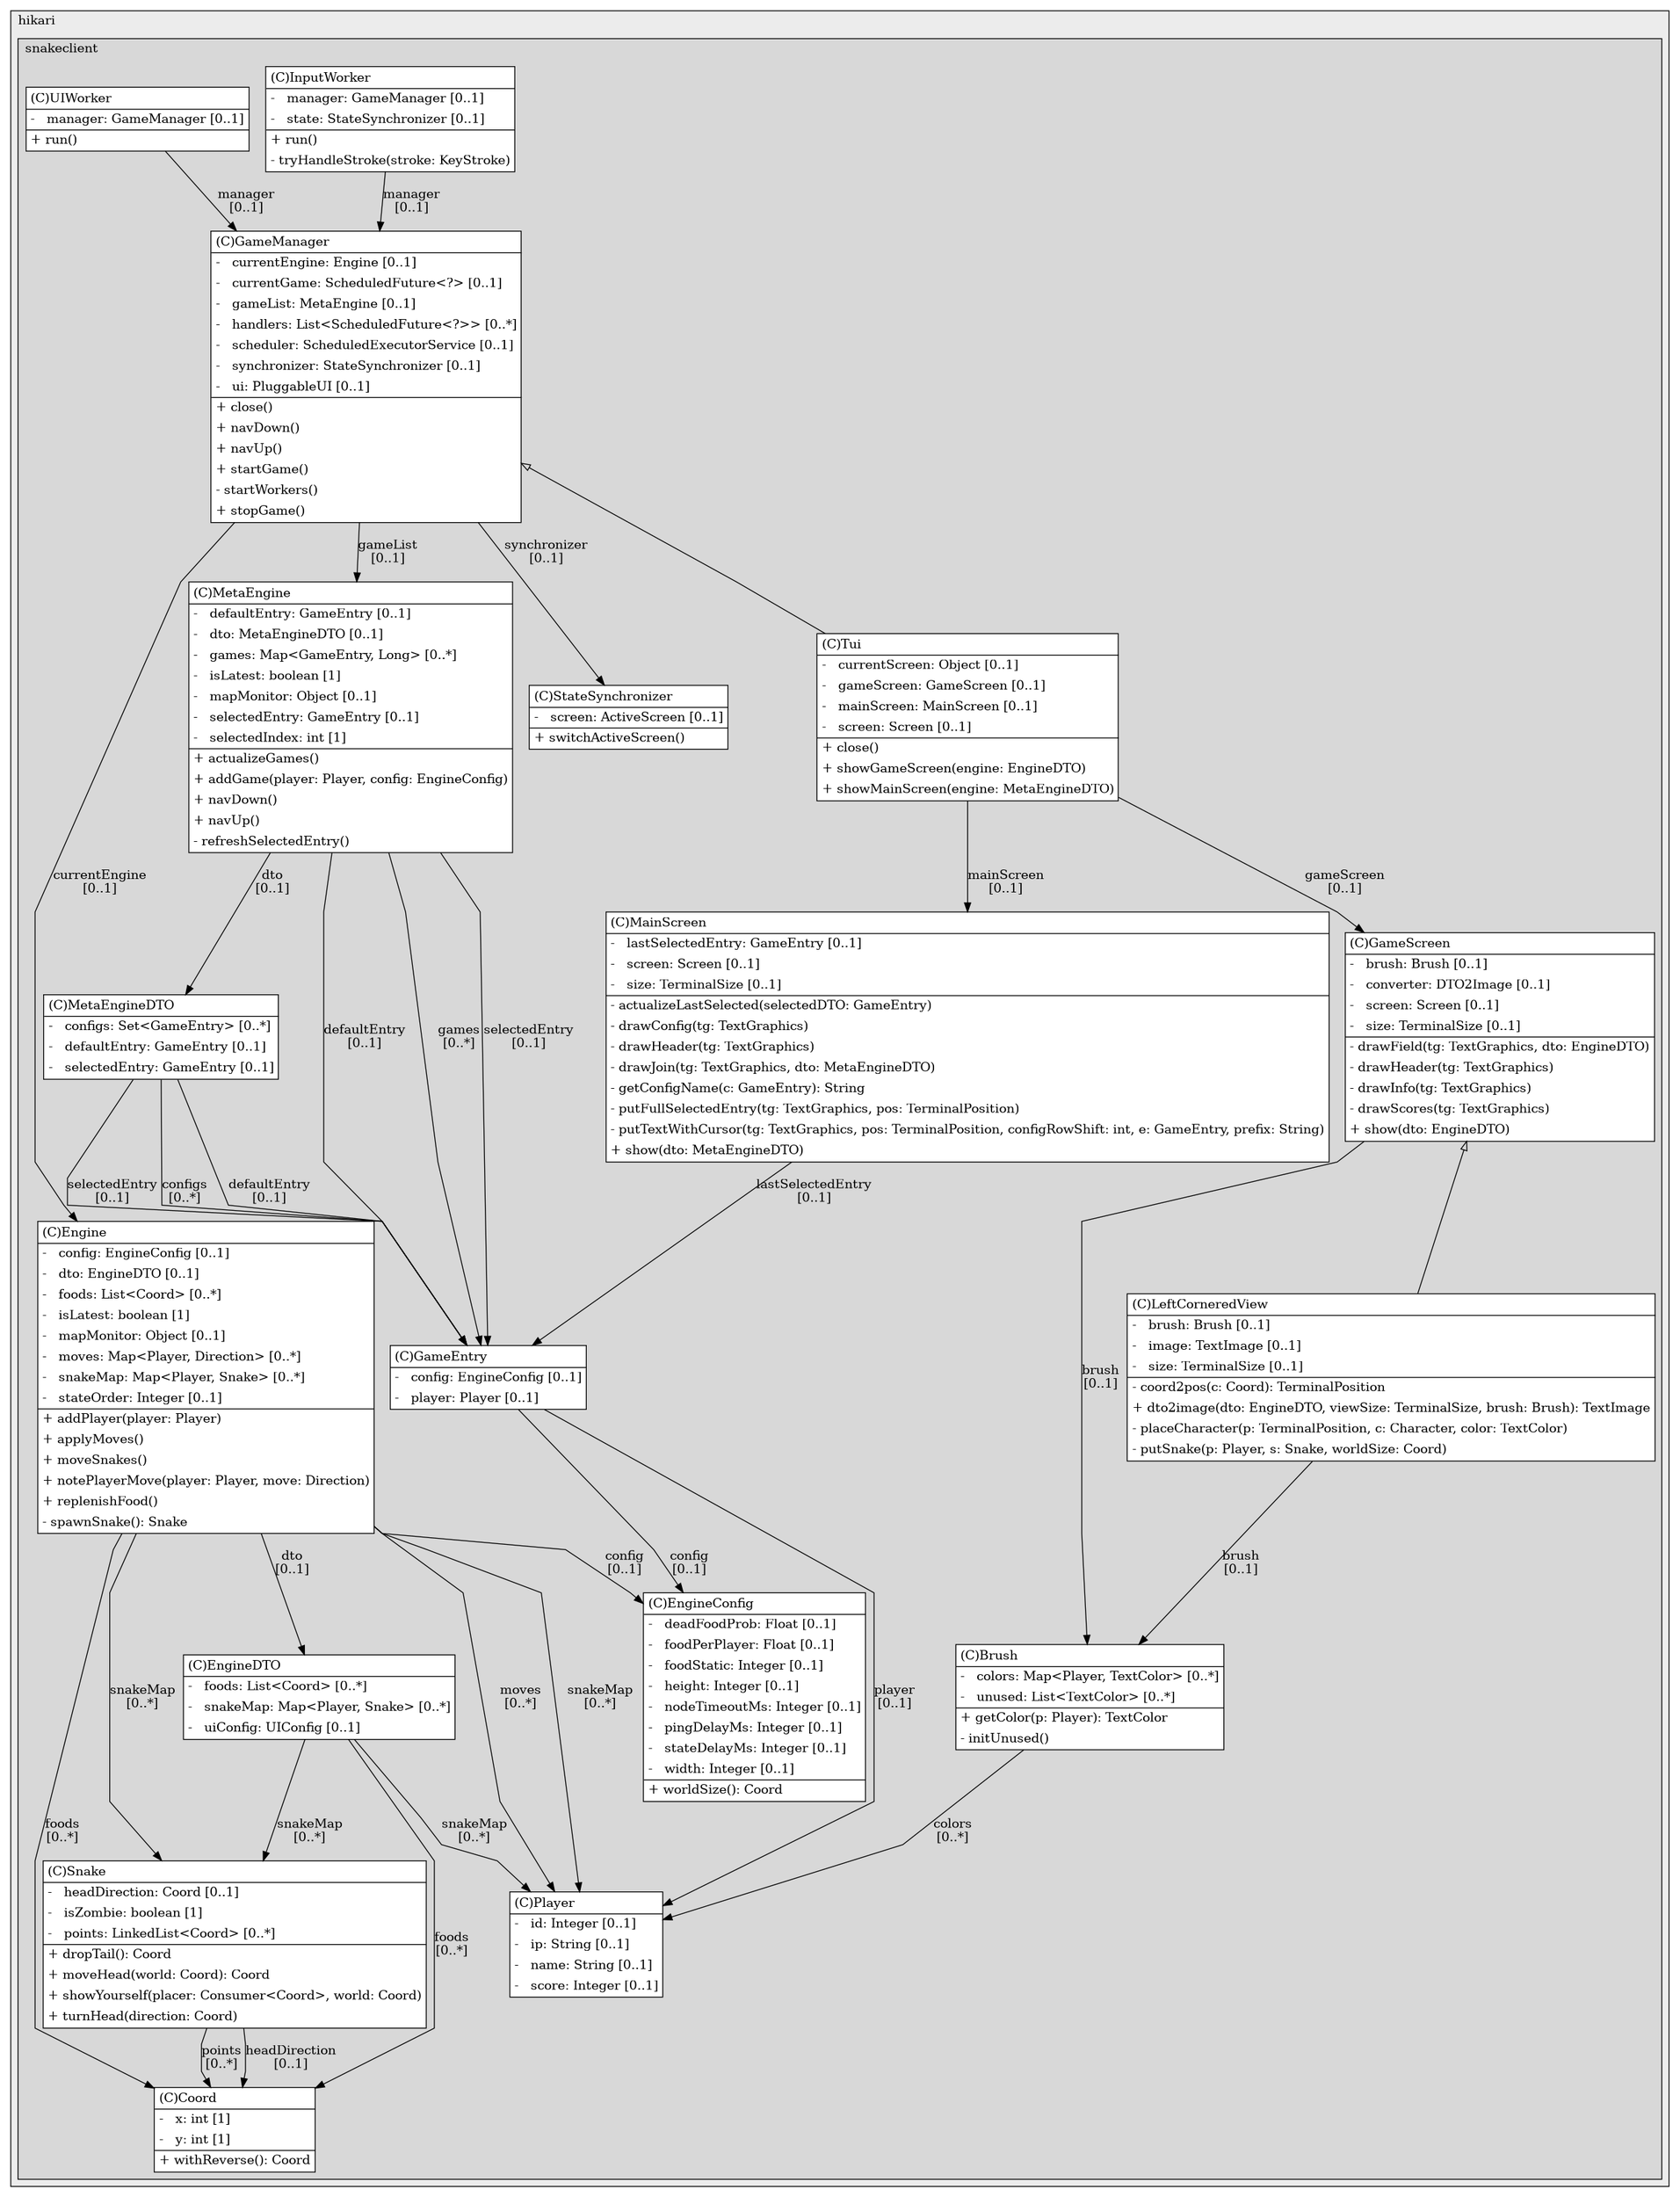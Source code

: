 @startuml

/' diagram meta data start
config=StructureConfiguration;
{
  "projectClassification": {
    "searchMode": "OpenProject", // OpenProject, AllProjects
    "includedProjects": "",
    "pathEndKeywords": "*.impl",
    "isClientPath": "",
    "isClientName": "",
    "isTestPath": "",
    "isTestName": "",
    "isMappingPath": "",
    "isMappingName": "",
    "isDataAccessPath": "",
    "isDataAccessName": "",
    "isDataStructurePath": "",
    "isDataStructureName": "",
    "isInterfaceStructuresPath": "",
    "isInterfaceStructuresName": "",
    "isEntryPointPath": "",
    "isEntryPointName": ""
  },
  "graphRestriction": {
    "classPackageExcludeFilter": "",
    "classPackageIncludeFilter": "",
    "classNameExcludeFilter": "",
    "classNameIncludeFilter": "",
    "methodNameExcludeFilter": "",
    "methodNameIncludeFilter": "",
    "removeByInheritance": "", // inheritance/annotation based filtering is done in a second step
    "removeByAnnotation": "",
    "removeByClassPackage": "", // cleanup the graph after inheritance/annotation based filtering is done
    "removeByClassName": "",
    "cutMappings": false,
    "cutEnum": true,
    "cutTests": true,
    "cutClient": true,
    "cutDataAccess": false,
    "cutInterfaceStructures": false,
    "cutDataStructures": false,
    "cutGetterAndSetter": true,
    "cutConstructors": true
  },
  "graphTraversal": {
    "forwardDepth": 6,
    "backwardDepth": 6,
    "classPackageExcludeFilter": "",
    "classPackageIncludeFilter": "",
    "classNameExcludeFilter": "",
    "classNameIncludeFilter": "",
    "methodNameExcludeFilter": "",
    "methodNameIncludeFilter": "",
    "hideMappings": false,
    "hideDataStructures": false,
    "hidePrivateMethods": true,
    "hideInterfaceCalls": true, // indirection: implementation -> interface (is hidden) -> implementation
    "onlyShowApplicationEntryPoints": false // root node is included
  },
  "details": {
    "aggregation": "GroupByClass", // ByClass, GroupByClass, None
    "showClassGenericTypes": true,
    "showMethods": true,
    "showMethodParameterNames": true,
    "showMethodParameterTypes": true,
    "showMethodReturnType": true,
    "showPackageLevels": 2,
    "showDetailedClassStructure": true
  },
  "rootClass": "me.hikari.snakeclient.ctl.GameManager"
}
diagram meta data end '/



digraph g {
    rankdir="TB"
    splines=polyline
    

'nodes 
subgraph cluster_1217281394 { 
   	label=hikari
	labeljust=l
	fillcolor="#ececec"
	style=filled
   
   subgraph cluster_280437163 { 
   	label=snakeclient
	labeljust=l
	fillcolor="#d8d8d8"
	style=filled
   
   Brush1042894757[
	label=<<TABLE BORDER="1" CELLBORDER="0" CELLPADDING="4" CELLSPACING="0">
<TR><TD ALIGN="LEFT" >(C)Brush</TD></TR>
<HR/>
<TR><TD ALIGN="LEFT" >-   colors: Map&lt;Player, TextColor&gt; [0..*]</TD></TR>
<TR><TD ALIGN="LEFT" >-   unused: List&lt;TextColor&gt; [0..*]</TD></TR>
<HR/>
<TR><TD ALIGN="LEFT" >+ getColor(p: Player): TextColor</TD></TR>
<TR><TD ALIGN="LEFT" >- initUnused()</TD></TR>
</TABLE>>
	style=filled
	margin=0
	shape=plaintext
	fillcolor="#FFFFFF"
];

Coord2029505463[
	label=<<TABLE BORDER="1" CELLBORDER="0" CELLPADDING="4" CELLSPACING="0">
<TR><TD ALIGN="LEFT" >(C)Coord</TD></TR>
<HR/>
<TR><TD ALIGN="LEFT" >-   x: int [1]</TD></TR>
<TR><TD ALIGN="LEFT" >-   y: int [1]</TD></TR>
<HR/>
<TR><TD ALIGN="LEFT" >+ withReverse(): Coord</TD></TR>
</TABLE>>
	style=filled
	margin=0
	shape=plaintext
	fillcolor="#FFFFFF"
];

Engine2029505463[
	label=<<TABLE BORDER="1" CELLBORDER="0" CELLPADDING="4" CELLSPACING="0">
<TR><TD ALIGN="LEFT" >(C)Engine</TD></TR>
<HR/>
<TR><TD ALIGN="LEFT" >-   config: EngineConfig [0..1]</TD></TR>
<TR><TD ALIGN="LEFT" >-   dto: EngineDTO [0..1]</TD></TR>
<TR><TD ALIGN="LEFT" >-   foods: List&lt;Coord&gt; [0..*]</TD></TR>
<TR><TD ALIGN="LEFT" >-   isLatest: boolean [1]</TD></TR>
<TR><TD ALIGN="LEFT" >-   mapMonitor: Object [0..1]</TD></TR>
<TR><TD ALIGN="LEFT" >-   moves: Map&lt;Player, Direction&gt; [0..*]</TD></TR>
<TR><TD ALIGN="LEFT" >-   snakeMap: Map&lt;Player, Snake&gt; [0..*]</TD></TR>
<TR><TD ALIGN="LEFT" >-   stateOrder: Integer [0..1]</TD></TR>
<HR/>
<TR><TD ALIGN="LEFT" >+ addPlayer(player: Player)</TD></TR>
<TR><TD ALIGN="LEFT" >+ applyMoves()</TD></TR>
<TR><TD ALIGN="LEFT" >+ moveSnakes()</TD></TR>
<TR><TD ALIGN="LEFT" >+ notePlayerMove(player: Player, move: Direction)</TD></TR>
<TR><TD ALIGN="LEFT" >+ replenishFood()</TD></TR>
<TR><TD ALIGN="LEFT" >- spawnSnake(): Snake</TD></TR>
</TABLE>>
	style=filled
	margin=0
	shape=plaintext
	fillcolor="#FFFFFF"
];

EngineConfig732753575[
	label=<<TABLE BORDER="1" CELLBORDER="0" CELLPADDING="4" CELLSPACING="0">
<TR><TD ALIGN="LEFT" >(C)EngineConfig</TD></TR>
<HR/>
<TR><TD ALIGN="LEFT" >-   deadFoodProb: Float [0..1]</TD></TR>
<TR><TD ALIGN="LEFT" >-   foodPerPlayer: Float [0..1]</TD></TR>
<TR><TD ALIGN="LEFT" >-   foodStatic: Integer [0..1]</TD></TR>
<TR><TD ALIGN="LEFT" >-   height: Integer [0..1]</TD></TR>
<TR><TD ALIGN="LEFT" >-   nodeTimeoutMs: Integer [0..1]</TD></TR>
<TR><TD ALIGN="LEFT" >-   pingDelayMs: Integer [0..1]</TD></TR>
<TR><TD ALIGN="LEFT" >-   stateDelayMs: Integer [0..1]</TD></TR>
<TR><TD ALIGN="LEFT" >-   width: Integer [0..1]</TD></TR>
<HR/>
<TR><TD ALIGN="LEFT" >+ worldSize(): Coord</TD></TR>
</TABLE>>
	style=filled
	margin=0
	shape=plaintext
	fillcolor="#FFFFFF"
];

EngineDTO2029505463[
	label=<<TABLE BORDER="1" CELLBORDER="0" CELLPADDING="4" CELLSPACING="0">
<TR><TD ALIGN="LEFT" >(C)EngineDTO</TD></TR>
<HR/>
<TR><TD ALIGN="LEFT" >-   foods: List&lt;Coord&gt; [0..*]</TD></TR>
<TR><TD ALIGN="LEFT" >-   snakeMap: Map&lt;Player, Snake&gt; [0..*]</TD></TR>
<TR><TD ALIGN="LEFT" >-   uiConfig: UIConfig [0..1]</TD></TR>
</TABLE>>
	style=filled
	margin=0
	shape=plaintext
	fillcolor="#FFFFFF"
];

GameEntry2029505463[
	label=<<TABLE BORDER="1" CELLBORDER="0" CELLPADDING="4" CELLSPACING="0">
<TR><TD ALIGN="LEFT" >(C)GameEntry</TD></TR>
<HR/>
<TR><TD ALIGN="LEFT" >-   config: EngineConfig [0..1]</TD></TR>
<TR><TD ALIGN="LEFT" >-   player: Player [0..1]</TD></TR>
</TABLE>>
	style=filled
	margin=0
	shape=plaintext
	fillcolor="#FFFFFF"
];

GameManager1042911122[
	label=<<TABLE BORDER="1" CELLBORDER="0" CELLPADDING="4" CELLSPACING="0">
<TR><TD ALIGN="LEFT" >(C)GameManager</TD></TR>
<HR/>
<TR><TD ALIGN="LEFT" >-   currentEngine: Engine [0..1]</TD></TR>
<TR><TD ALIGN="LEFT" >-   currentGame: ScheduledFuture&lt;?&gt; [0..1]</TD></TR>
<TR><TD ALIGN="LEFT" >-   gameList: MetaEngine [0..1]</TD></TR>
<TR><TD ALIGN="LEFT" >-   handlers: List&lt;ScheduledFuture&lt;?&gt;&gt; [0..*]</TD></TR>
<TR><TD ALIGN="LEFT" >-   scheduler: ScheduledExecutorService [0..1]</TD></TR>
<TR><TD ALIGN="LEFT" >-   synchronizer: StateSynchronizer [0..1]</TD></TR>
<TR><TD ALIGN="LEFT" >-   ui: PluggableUI [0..1]</TD></TR>
<HR/>
<TR><TD ALIGN="LEFT" >+ close()</TD></TR>
<TR><TD ALIGN="LEFT" >+ navDown()</TD></TR>
<TR><TD ALIGN="LEFT" >+ navUp()</TD></TR>
<TR><TD ALIGN="LEFT" >+ startGame()</TD></TR>
<TR><TD ALIGN="LEFT" >- startWorkers()</TD></TR>
<TR><TD ALIGN="LEFT" >+ stopGame()</TD></TR>
</TABLE>>
	style=filled
	margin=0
	shape=plaintext
	fillcolor="#FFFFFF"
];

GameScreen1042894757[
	label=<<TABLE BORDER="1" CELLBORDER="0" CELLPADDING="4" CELLSPACING="0">
<TR><TD ALIGN="LEFT" >(C)GameScreen</TD></TR>
<HR/>
<TR><TD ALIGN="LEFT" >-   brush: Brush [0..1]</TD></TR>
<TR><TD ALIGN="LEFT" >-   converter: DTO2Image [0..1]</TD></TR>
<TR><TD ALIGN="LEFT" >-   screen: Screen [0..1]</TD></TR>
<TR><TD ALIGN="LEFT" >-   size: TerminalSize [0..1]</TD></TR>
<HR/>
<TR><TD ALIGN="LEFT" >- drawField(tg: TextGraphics, dto: EngineDTO)</TD></TR>
<TR><TD ALIGN="LEFT" >- drawHeader(tg: TextGraphics)</TD></TR>
<TR><TD ALIGN="LEFT" >- drawInfo(tg: TextGraphics)</TD></TR>
<TR><TD ALIGN="LEFT" >- drawScores(tg: TextGraphics)</TD></TR>
<TR><TD ALIGN="LEFT" >+ show(dto: EngineDTO)</TD></TR>
</TABLE>>
	style=filled
	margin=0
	shape=plaintext
	fillcolor="#FFFFFF"
];

InputWorker1042911122[
	label=<<TABLE BORDER="1" CELLBORDER="0" CELLPADDING="4" CELLSPACING="0">
<TR><TD ALIGN="LEFT" >(C)InputWorker</TD></TR>
<HR/>
<TR><TD ALIGN="LEFT" >-   manager: GameManager [0..1]</TD></TR>
<TR><TD ALIGN="LEFT" >-   state: StateSynchronizer [0..1]</TD></TR>
<HR/>
<TR><TD ALIGN="LEFT" >+ run()</TD></TR>
<TR><TD ALIGN="LEFT" >- tryHandleStroke(stroke: KeyStroke)</TD></TR>
</TABLE>>
	style=filled
	margin=0
	shape=plaintext
	fillcolor="#FFFFFF"
];

LeftCorneredView1042894757[
	label=<<TABLE BORDER="1" CELLBORDER="0" CELLPADDING="4" CELLSPACING="0">
<TR><TD ALIGN="LEFT" >(C)LeftCorneredView</TD></TR>
<HR/>
<TR><TD ALIGN="LEFT" >-   brush: Brush [0..1]</TD></TR>
<TR><TD ALIGN="LEFT" >-   image: TextImage [0..1]</TD></TR>
<TR><TD ALIGN="LEFT" >-   size: TerminalSize [0..1]</TD></TR>
<HR/>
<TR><TD ALIGN="LEFT" >- coord2pos(c: Coord): TerminalPosition</TD></TR>
<TR><TD ALIGN="LEFT" >+ dto2image(dto: EngineDTO, viewSize: TerminalSize, brush: Brush): TextImage</TD></TR>
<TR><TD ALIGN="LEFT" >- placeCharacter(p: TerminalPosition, c: Character, color: TextColor)</TD></TR>
<TR><TD ALIGN="LEFT" >- putSnake(p: Player, s: Snake, worldSize: Coord)</TD></TR>
</TABLE>>
	style=filled
	margin=0
	shape=plaintext
	fillcolor="#FFFFFF"
];

MainScreen1042894757[
	label=<<TABLE BORDER="1" CELLBORDER="0" CELLPADDING="4" CELLSPACING="0">
<TR><TD ALIGN="LEFT" >(C)MainScreen</TD></TR>
<HR/>
<TR><TD ALIGN="LEFT" >-   lastSelectedEntry: GameEntry [0..1]</TD></TR>
<TR><TD ALIGN="LEFT" >-   screen: Screen [0..1]</TD></TR>
<TR><TD ALIGN="LEFT" >-   size: TerminalSize [0..1]</TD></TR>
<HR/>
<TR><TD ALIGN="LEFT" >- actualizeLastSelected(selectedDTO: GameEntry)</TD></TR>
<TR><TD ALIGN="LEFT" >- drawConfig(tg: TextGraphics)</TD></TR>
<TR><TD ALIGN="LEFT" >- drawHeader(tg: TextGraphics)</TD></TR>
<TR><TD ALIGN="LEFT" >- drawJoin(tg: TextGraphics, dto: MetaEngineDTO)</TD></TR>
<TR><TD ALIGN="LEFT" >- getConfigName(c: GameEntry): String</TD></TR>
<TR><TD ALIGN="LEFT" >- putFullSelectedEntry(tg: TextGraphics, pos: TerminalPosition)</TD></TR>
<TR><TD ALIGN="LEFT" >- putTextWithCursor(tg: TextGraphics, pos: TerminalPosition, configRowShift: int, e: GameEntry, prefix: String)</TD></TR>
<TR><TD ALIGN="LEFT" >+ show(dto: MetaEngineDTO)</TD></TR>
</TABLE>>
	style=filled
	margin=0
	shape=plaintext
	fillcolor="#FFFFFF"
];

MetaEngine2029505463[
	label=<<TABLE BORDER="1" CELLBORDER="0" CELLPADDING="4" CELLSPACING="0">
<TR><TD ALIGN="LEFT" >(C)MetaEngine</TD></TR>
<HR/>
<TR><TD ALIGN="LEFT" >-   defaultEntry: GameEntry [0..1]</TD></TR>
<TR><TD ALIGN="LEFT" >-   dto: MetaEngineDTO [0..1]</TD></TR>
<TR><TD ALIGN="LEFT" >-   games: Map&lt;GameEntry, Long&gt; [0..*]</TD></TR>
<TR><TD ALIGN="LEFT" >-   isLatest: boolean [1]</TD></TR>
<TR><TD ALIGN="LEFT" >-   mapMonitor: Object [0..1]</TD></TR>
<TR><TD ALIGN="LEFT" >-   selectedEntry: GameEntry [0..1]</TD></TR>
<TR><TD ALIGN="LEFT" >-   selectedIndex: int [1]</TD></TR>
<HR/>
<TR><TD ALIGN="LEFT" >+ actualizeGames()</TD></TR>
<TR><TD ALIGN="LEFT" >+ addGame(player: Player, config: EngineConfig)</TD></TR>
<TR><TD ALIGN="LEFT" >+ navDown()</TD></TR>
<TR><TD ALIGN="LEFT" >+ navUp()</TD></TR>
<TR><TD ALIGN="LEFT" >- refreshSelectedEntry()</TD></TR>
</TABLE>>
	style=filled
	margin=0
	shape=plaintext
	fillcolor="#FFFFFF"
];

MetaEngineDTO2029505463[
	label=<<TABLE BORDER="1" CELLBORDER="0" CELLPADDING="4" CELLSPACING="0">
<TR><TD ALIGN="LEFT" >(C)MetaEngineDTO</TD></TR>
<HR/>
<TR><TD ALIGN="LEFT" >-   configs: Set&lt;GameEntry&gt; [0..*]</TD></TR>
<TR><TD ALIGN="LEFT" >-   defaultEntry: GameEntry [0..1]</TD></TR>
<TR><TD ALIGN="LEFT" >-   selectedEntry: GameEntry [0..1]</TD></TR>
</TABLE>>
	style=filled
	margin=0
	shape=plaintext
	fillcolor="#FFFFFF"
];

Player2029505463[
	label=<<TABLE BORDER="1" CELLBORDER="0" CELLPADDING="4" CELLSPACING="0">
<TR><TD ALIGN="LEFT" >(C)Player</TD></TR>
<HR/>
<TR><TD ALIGN="LEFT" >-   id: Integer [0..1]</TD></TR>
<TR><TD ALIGN="LEFT" >-   ip: String [0..1]</TD></TR>
<TR><TD ALIGN="LEFT" >-   name: String [0..1]</TD></TR>
<TR><TD ALIGN="LEFT" >-   score: Integer [0..1]</TD></TR>
</TABLE>>
	style=filled
	margin=0
	shape=plaintext
	fillcolor="#FFFFFF"
];

Snake2029505463[
	label=<<TABLE BORDER="1" CELLBORDER="0" CELLPADDING="4" CELLSPACING="0">
<TR><TD ALIGN="LEFT" >(C)Snake</TD></TR>
<HR/>
<TR><TD ALIGN="LEFT" >-   headDirection: Coord [0..1]</TD></TR>
<TR><TD ALIGN="LEFT" >-   isZombie: boolean [1]</TD></TR>
<TR><TD ALIGN="LEFT" >-   points: LinkedList&lt;Coord&gt; [0..*]</TD></TR>
<HR/>
<TR><TD ALIGN="LEFT" >+ dropTail(): Coord</TD></TR>
<TR><TD ALIGN="LEFT" >+ moveHead(world: Coord): Coord</TD></TR>
<TR><TD ALIGN="LEFT" >+ showYourself(placer: Consumer&lt;Coord&gt;, world: Coord)</TD></TR>
<TR><TD ALIGN="LEFT" >+ turnHead(direction: Coord)</TD></TR>
</TABLE>>
	style=filled
	margin=0
	shape=plaintext
	fillcolor="#FFFFFF"
];

StateSynchronizer1042911122[
	label=<<TABLE BORDER="1" CELLBORDER="0" CELLPADDING="4" CELLSPACING="0">
<TR><TD ALIGN="LEFT" >(C)StateSynchronizer</TD></TR>
<HR/>
<TR><TD ALIGN="LEFT" >-   screen: ActiveScreen [0..1]</TD></TR>
<HR/>
<TR><TD ALIGN="LEFT" >+ switchActiveScreen()</TD></TR>
</TABLE>>
	style=filled
	margin=0
	shape=plaintext
	fillcolor="#FFFFFF"
];

Tui1042894757[
	label=<<TABLE BORDER="1" CELLBORDER="0" CELLPADDING="4" CELLSPACING="0">
<TR><TD ALIGN="LEFT" >(C)Tui</TD></TR>
<HR/>
<TR><TD ALIGN="LEFT" >-   currentScreen: Object [0..1]</TD></TR>
<TR><TD ALIGN="LEFT" >-   gameScreen: GameScreen [0..1]</TD></TR>
<TR><TD ALIGN="LEFT" >-   mainScreen: MainScreen [0..1]</TD></TR>
<TR><TD ALIGN="LEFT" >-   screen: Screen [0..1]</TD></TR>
<HR/>
<TR><TD ALIGN="LEFT" >+ close()</TD></TR>
<TR><TD ALIGN="LEFT" >+ showGameScreen(engine: EngineDTO)</TD></TR>
<TR><TD ALIGN="LEFT" >+ showMainScreen(engine: MetaEngineDTO)</TD></TR>
</TABLE>>
	style=filled
	margin=0
	shape=plaintext
	fillcolor="#FFFFFF"
];

UIWorker1042911122[
	label=<<TABLE BORDER="1" CELLBORDER="0" CELLPADDING="4" CELLSPACING="0">
<TR><TD ALIGN="LEFT" >(C)UIWorker</TD></TR>
<HR/>
<TR><TD ALIGN="LEFT" >-   manager: GameManager [0..1]</TD></TR>
<HR/>
<TR><TD ALIGN="LEFT" >+ run()</TD></TR>
</TABLE>>
	style=filled
	margin=0
	shape=plaintext
	fillcolor="#FFFFFF"
];
} 
} 

'edges    
Brush1042894757 -> Player2029505463[label="colors
[0..*]"];
Engine2029505463 -> Coord2029505463[label="foods
[0..*]"];
Engine2029505463 -> EngineConfig732753575[label="config
[0..1]"];
Engine2029505463 -> EngineDTO2029505463[label="dto
[0..1]"];
Engine2029505463 -> Player2029505463[label="moves
[0..*]"];
Engine2029505463 -> Player2029505463[label="snakeMap
[0..*]"];
Engine2029505463 -> Snake2029505463[label="snakeMap
[0..*]"];
EngineDTO2029505463 -> Coord2029505463[label="foods
[0..*]"];
EngineDTO2029505463 -> Player2029505463[label="snakeMap
[0..*]"];
EngineDTO2029505463 -> Snake2029505463[label="snakeMap
[0..*]"];
GameEntry2029505463 -> EngineConfig732753575[label="config
[0..1]"];
GameEntry2029505463 -> Player2029505463[label="player
[0..1]"];
GameManager1042911122 -> Engine2029505463[label="currentEngine
[0..1]"];
GameManager1042911122 -> MetaEngine2029505463[label="gameList
[0..1]"];
GameManager1042911122 -> StateSynchronizer1042911122[label="synchronizer
[0..1]"];
GameManager1042911122 -> Tui1042894757[arrowhead=none, arrowtail=empty, dir=both];
GameScreen1042894757 -> Brush1042894757[label="brush
[0..1]"];
GameScreen1042894757 -> LeftCorneredView1042894757[arrowhead=none, arrowtail=empty, dir=both];
InputWorker1042911122 -> GameManager1042911122[label="manager
[0..1]"];
LeftCorneredView1042894757 -> Brush1042894757[label="brush
[0..1]"];
MainScreen1042894757 -> GameEntry2029505463[label="lastSelectedEntry
[0..1]"];
MetaEngine2029505463 -> GameEntry2029505463[label="defaultEntry
[0..1]"];
MetaEngine2029505463 -> GameEntry2029505463[label="games
[0..*]"];
MetaEngine2029505463 -> GameEntry2029505463[label="selectedEntry
[0..1]"];
MetaEngine2029505463 -> MetaEngineDTO2029505463[label="dto
[0..1]"];
MetaEngineDTO2029505463 -> GameEntry2029505463[label="configs
[0..*]"];
MetaEngineDTO2029505463 -> GameEntry2029505463[label="defaultEntry
[0..1]"];
MetaEngineDTO2029505463 -> GameEntry2029505463[label="selectedEntry
[0..1]"];
Snake2029505463 -> Coord2029505463[label="headDirection
[0..1]"];
Snake2029505463 -> Coord2029505463[label="points
[0..*]"];
Tui1042894757 -> GameScreen1042894757[label="gameScreen
[0..1]"];
Tui1042894757 -> MainScreen1042894757[label="mainScreen
[0..1]"];
UIWorker1042911122 -> GameManager1042911122[label="manager
[0..1]"];
    
}
@enduml